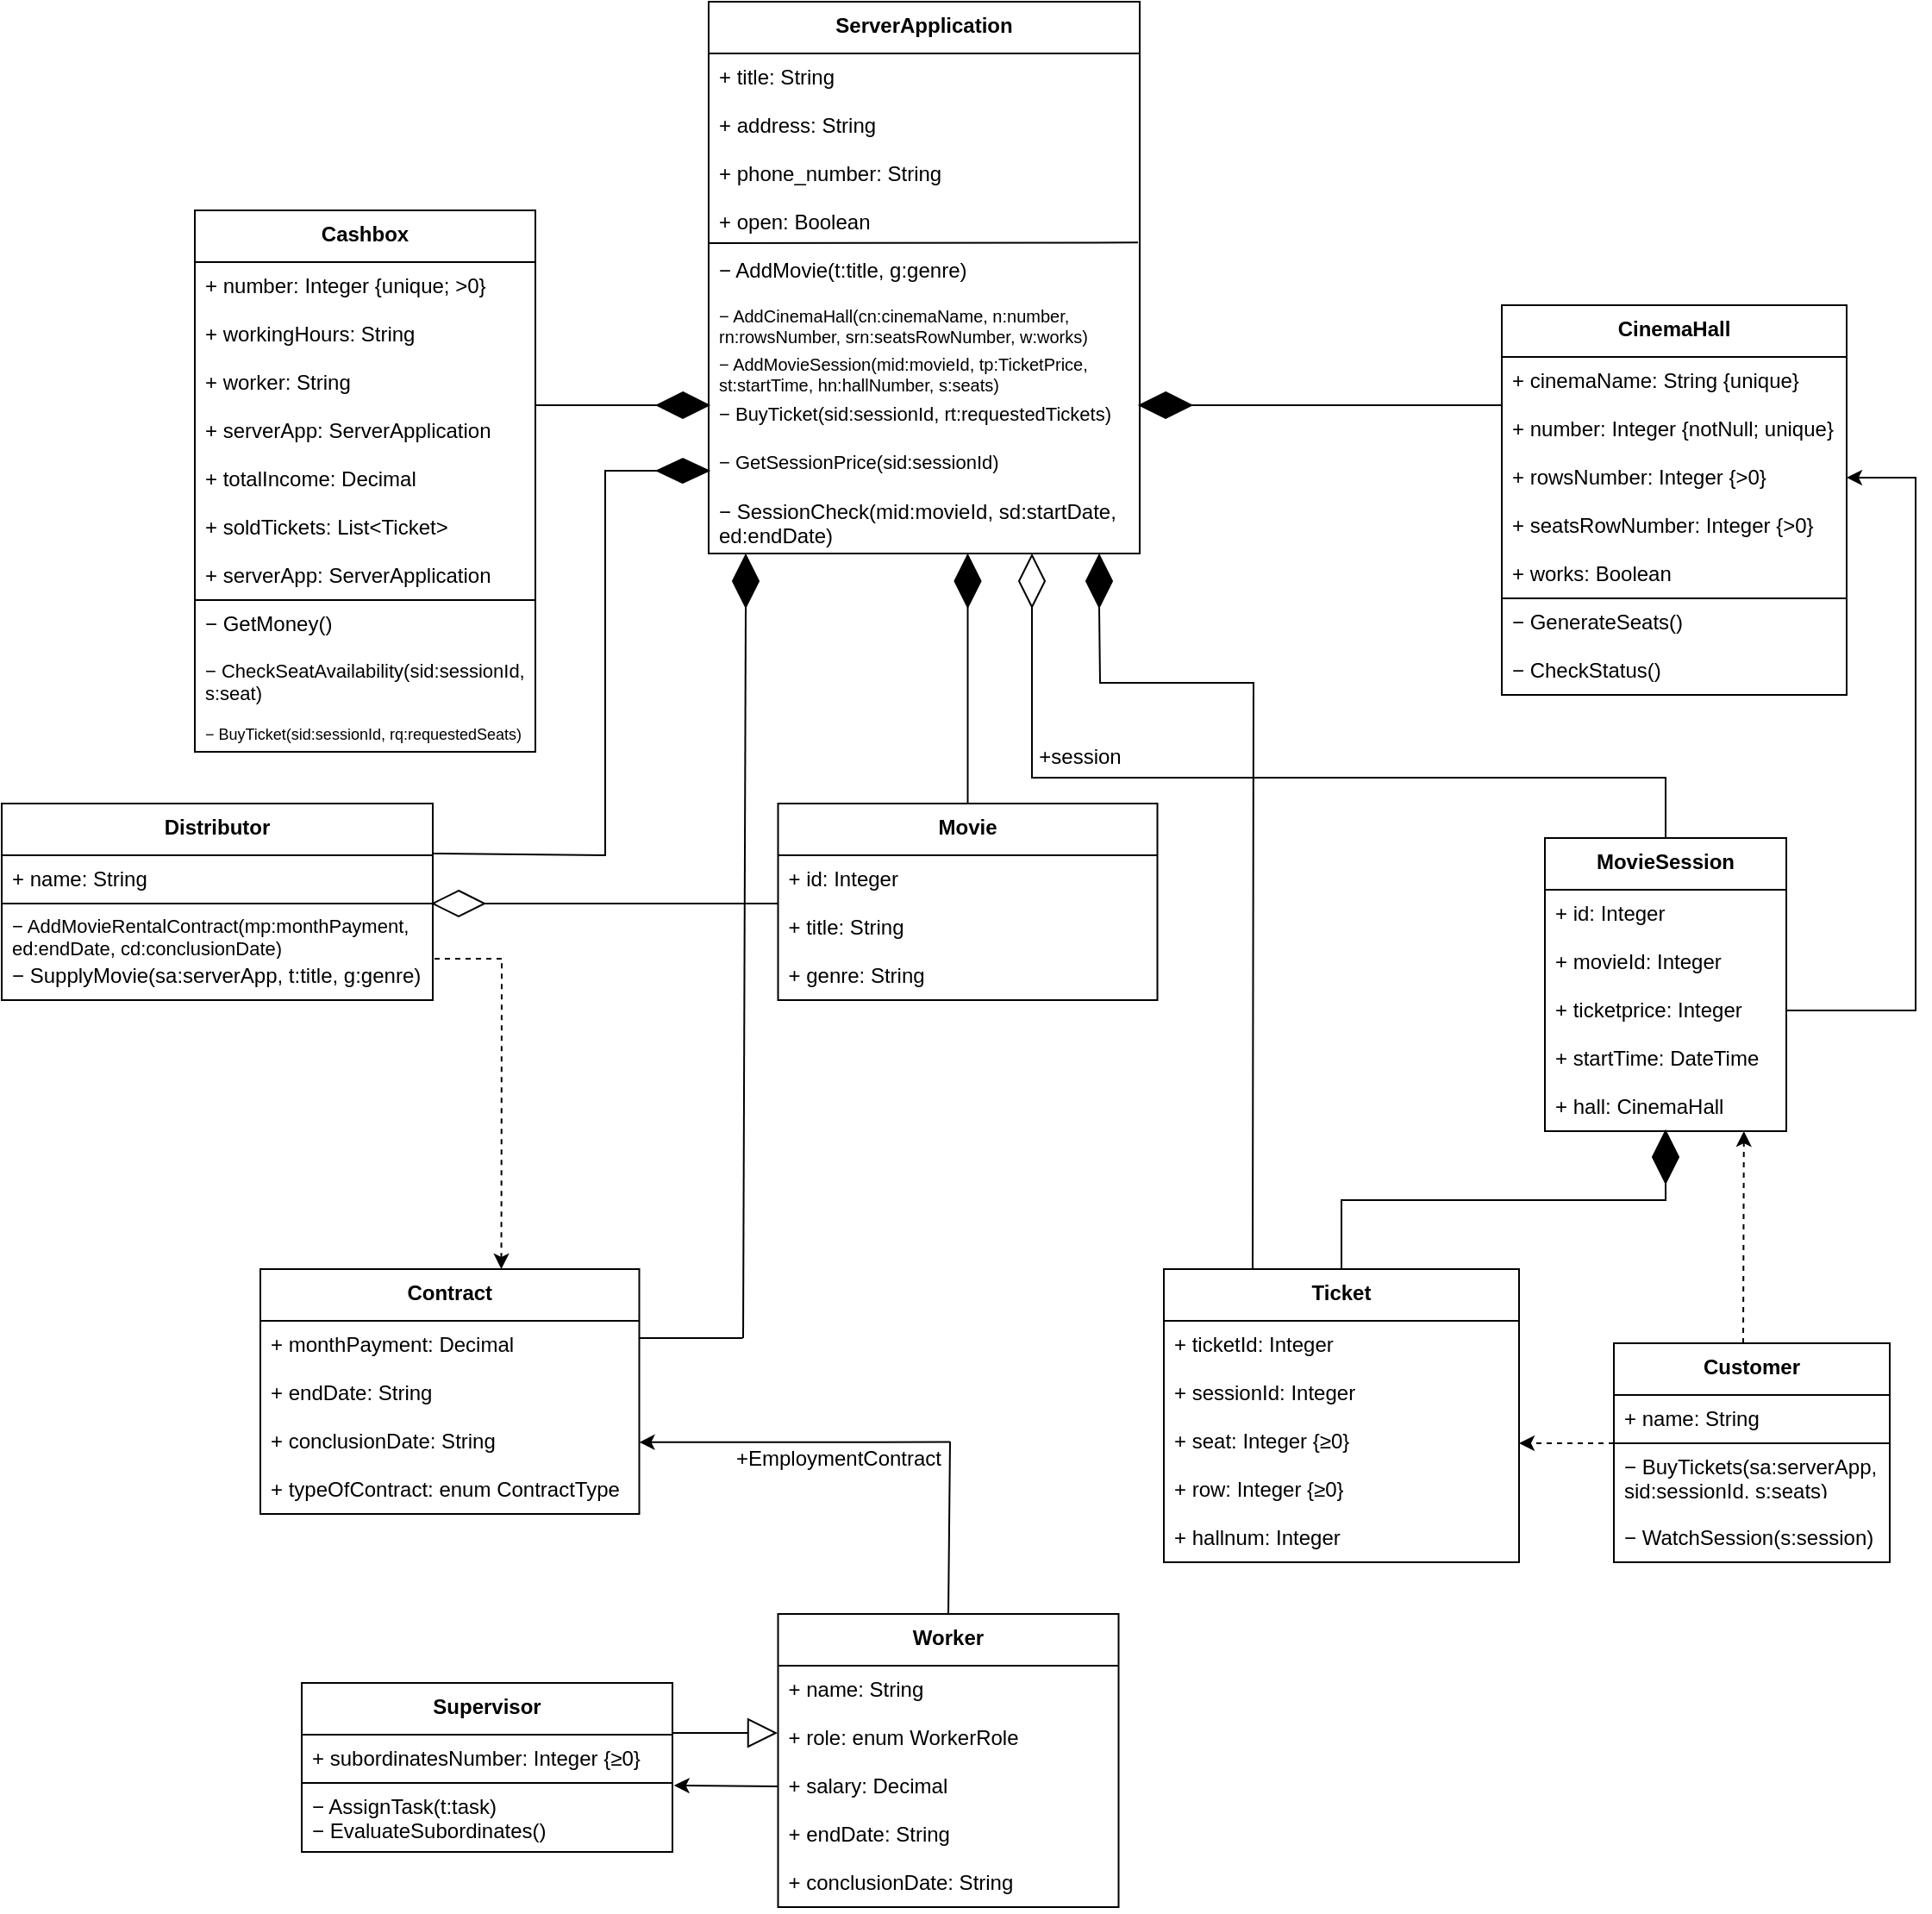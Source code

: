 <mxfile version="24.8.6">
  <diagram name="Страница — 1" id="X5his6ymbL0saSJvPq9O">
    <mxGraphModel dx="2501" dy="1934" grid="1" gridSize="10" guides="1" tooltips="1" connect="1" arrows="1" fold="1" page="1" pageScale="1" pageWidth="827" pageHeight="1169" math="0" shadow="0">
      <root>
        <mxCell id="0" />
        <mxCell id="1" parent="0" />
        <mxCell id="Y5fpXC5yUhJFAgeou8nK-2" value="" style="rounded=0;whiteSpace=wrap;html=1;fillColor=none;" parent="1" vertex="1">
          <mxGeometry x="925" y="661" width="160" height="69" as="geometry" />
        </mxCell>
        <mxCell id="Y5fpXC5yUhJFAgeou8nK-3" value="− BuyTickets(sa:serverApp,&#xa;sid:sessionId, s:seats)" style="text;strokeColor=none;fillColor=none;align=left;verticalAlign=top;spacingLeft=4;spacingRight=4;overflow=hidden;rotatable=0;points=[[0,0.5],[1,0.5]];portConstraint=eastwest;fontSize=12;" parent="1" vertex="1">
          <mxGeometry x="925" y="661" width="160" height="28" as="geometry" />
        </mxCell>
        <mxCell id="Y5fpXC5yUhJFAgeou8nK-40" value="" style="rounded=0;whiteSpace=wrap;html=1;fillColor=none;" parent="1" vertex="1">
          <mxGeometry x="164" y="858" width="215" height="40" as="geometry" />
        </mxCell>
        <mxCell id="PjLKfT54Z54VpI-UZ5yH-20" value="" style="rounded=0;whiteSpace=wrap;html=1;fillColor=none;" parent="1" vertex="1">
          <mxGeometry x="860" y="171" width="200" height="56" as="geometry" />
        </mxCell>
        <mxCell id="HzvKH4_7ZR6isa68ymQ4-1" value="ServerApplication" style="swimlane;fontStyle=1;align=center;verticalAlign=top;childLayout=stackLayout;horizontal=1;startSize=30;horizontalStack=0;resizeParent=1;resizeParentMax=0;resizeLast=0;collapsible=0;marginBottom=0;" parent="1" vertex="1">
          <mxGeometry x="400" y="-175" width="250" height="320" as="geometry" />
        </mxCell>
        <mxCell id="HzvKH4_7ZR6isa68ymQ4-2" value="+ title: String" style="text;strokeColor=none;fillColor=none;align=left;verticalAlign=top;spacingLeft=4;spacingRight=4;overflow=hidden;rotatable=0;points=[[0,0.5],[1,0.5]];portConstraint=eastwest;" parent="HzvKH4_7ZR6isa68ymQ4-1" vertex="1">
          <mxGeometry y="30" width="250" height="28" as="geometry" />
        </mxCell>
        <mxCell id="HzvKH4_7ZR6isa68ymQ4-3" value="+ address: String" style="text;strokeColor=none;fillColor=none;align=left;verticalAlign=top;spacingLeft=4;spacingRight=4;overflow=hidden;rotatable=0;points=[[0,0.5],[1,0.5]];portConstraint=eastwest;" parent="HzvKH4_7ZR6isa68ymQ4-1" vertex="1">
          <mxGeometry y="58" width="250" height="28" as="geometry" />
        </mxCell>
        <mxCell id="Jm-NFqJxnyrVAjseByEm-1" value="" style="endArrow=none;html=1;rounded=0;entryX=0.996;entryY=0.917;entryDx=0;entryDy=0;entryPerimeter=0;" parent="HzvKH4_7ZR6isa68ymQ4-1" target="HzvKH4_7ZR6isa68ymQ4-5" edge="1">
          <mxGeometry width="50" height="50" relative="1" as="geometry">
            <mxPoint y="140" as="sourcePoint" />
            <mxPoint x="50" y="90" as="targetPoint" />
          </mxGeometry>
        </mxCell>
        <mxCell id="HzvKH4_7ZR6isa68ymQ4-4" value="+ phone_number: String" style="text;strokeColor=none;fillColor=none;align=left;verticalAlign=top;spacingLeft=4;spacingRight=4;overflow=hidden;rotatable=0;points=[[0,0.5],[1,0.5]];portConstraint=eastwest;" parent="HzvKH4_7ZR6isa68ymQ4-1" vertex="1">
          <mxGeometry y="86" width="250" height="28" as="geometry" />
        </mxCell>
        <mxCell id="HzvKH4_7ZR6isa68ymQ4-5" value="+ open: Boolean" style="text;strokeColor=none;fillColor=none;align=left;verticalAlign=top;spacingLeft=4;spacingRight=4;overflow=hidden;rotatable=0;points=[[0,0.5],[1,0.5]];portConstraint=eastwest;" parent="HzvKH4_7ZR6isa68ymQ4-1" vertex="1">
          <mxGeometry y="114" width="250" height="28" as="geometry" />
        </mxCell>
        <mxCell id="TnfQ6UJPcdBzZPYLvqU8-7" value="− AddMovie(t:title, g:genre)" style="text;strokeColor=none;fillColor=none;align=left;verticalAlign=top;spacingLeft=4;spacingRight=4;overflow=hidden;rotatable=0;points=[[0,0.5],[1,0.5]];portConstraint=eastwest;" parent="HzvKH4_7ZR6isa68ymQ4-1" vertex="1">
          <mxGeometry y="142" width="250" height="28" as="geometry" />
        </mxCell>
        <mxCell id="Y5fpXC5yUhJFAgeou8nK-43" value="− AddCinemaHall(cn:cinemaName, n:number,&#xa;rn:rowsNumber, srn:seatsRowNumber, w:works)" style="text;strokeColor=none;fillColor=none;align=left;verticalAlign=top;spacingLeft=4;spacingRight=4;overflow=hidden;rotatable=0;points=[[0,0.5],[1,0.5]];portConstraint=eastwest;fontSize=10;" parent="HzvKH4_7ZR6isa68ymQ4-1" vertex="1">
          <mxGeometry y="170" width="250" height="28" as="geometry" />
        </mxCell>
        <mxCell id="Y5fpXC5yUhJFAgeou8nK-44" value="− AddMovieSession(mid:movieId, tp:TicketPrice,&#xa;st:startTime, hn:hallNumber, s:seats)" style="text;strokeColor=none;fillColor=none;align=left;verticalAlign=top;spacingLeft=4;spacingRight=4;overflow=hidden;rotatable=0;points=[[0,0.5],[1,0.5]];portConstraint=eastwest;fontSize=10;" parent="HzvKH4_7ZR6isa68ymQ4-1" vertex="1">
          <mxGeometry y="198" width="250" height="28" as="geometry" />
        </mxCell>
        <mxCell id="PjLKfT54Z54VpI-UZ5yH-13" value="− BuyTicket(sid:sessionId, rt:requestedTickets)" style="text;strokeColor=none;fillColor=none;align=left;verticalAlign=top;spacingLeft=4;spacingRight=4;overflow=hidden;rotatable=0;points=[[0,0.5],[1,0.5]];portConstraint=eastwest;fontSize=11;" parent="HzvKH4_7ZR6isa68ymQ4-1" vertex="1">
          <mxGeometry y="226" width="250" height="28" as="geometry" />
        </mxCell>
        <mxCell id="LVs6RwejBUwrCLEr3fyO-65" value="− GetSessionPrice(sid:sessionId)" style="text;strokeColor=none;fillColor=none;align=left;verticalAlign=top;spacingLeft=4;spacingRight=4;overflow=hidden;rotatable=0;points=[[0,0.5],[1,0.5]];portConstraint=eastwest;fontSize=11;" parent="HzvKH4_7ZR6isa68ymQ4-1" vertex="1">
          <mxGeometry y="254" width="250" height="28" as="geometry" />
        </mxCell>
        <mxCell id="LVs6RwejBUwrCLEr3fyO-69" value="− SessionCheck(mid:movieId, sd:startDate,&#xa;ed:endDate)" style="text;strokeColor=none;fillColor=none;align=left;verticalAlign=top;spacingLeft=4;spacingRight=4;overflow=hidden;rotatable=0;points=[[0,0.5],[1,0.5]];portConstraint=eastwest;fontSize=12;" parent="HzvKH4_7ZR6isa68ymQ4-1" vertex="1">
          <mxGeometry y="282" width="250" height="38" as="geometry" />
        </mxCell>
        <mxCell id="HzvKH4_7ZR6isa68ymQ4-6" value="CinemaHall" style="swimlane;fontStyle=1;align=center;verticalAlign=top;childLayout=stackLayout;horizontal=1;startSize=30;horizontalStack=0;resizeParent=1;resizeParentMax=0;resizeLast=0;collapsible=0;marginBottom=0;" parent="1" vertex="1">
          <mxGeometry x="860" y="1" width="200" height="170" as="geometry" />
        </mxCell>
        <mxCell id="HzvKH4_7ZR6isa68ymQ4-7" value="+ cinemaName: String {unique}" style="text;strokeColor=none;fillColor=none;align=left;verticalAlign=top;spacingLeft=4;spacingRight=4;overflow=hidden;rotatable=0;points=[[0,0.5],[1,0.5]];portConstraint=eastwest;" parent="HzvKH4_7ZR6isa68ymQ4-6" vertex="1">
          <mxGeometry y="30" width="200" height="28" as="geometry" />
        </mxCell>
        <mxCell id="HzvKH4_7ZR6isa68ymQ4-8" value="+ number: Integer {notNull; unique}" style="text;strokeColor=none;fillColor=none;align=left;verticalAlign=top;spacingLeft=4;spacingRight=4;overflow=hidden;rotatable=0;points=[[0,0.5],[1,0.5]];portConstraint=eastwest;" parent="HzvKH4_7ZR6isa68ymQ4-6" vertex="1">
          <mxGeometry y="58" width="200" height="28" as="geometry" />
        </mxCell>
        <mxCell id="HzvKH4_7ZR6isa68ymQ4-9" value="+ rowsNumber: Integer {&gt;0}" style="text;strokeColor=none;fillColor=none;align=left;verticalAlign=top;spacingLeft=4;spacingRight=4;overflow=hidden;rotatable=0;points=[[0,0.5],[1,0.5]];portConstraint=eastwest;" parent="HzvKH4_7ZR6isa68ymQ4-6" vertex="1">
          <mxGeometry y="86" width="200" height="28" as="geometry" />
        </mxCell>
        <mxCell id="HzvKH4_7ZR6isa68ymQ4-10" value="+ seatsRowNumber: Integer {&gt;0}" style="text;strokeColor=none;fillColor=none;align=left;verticalAlign=top;spacingLeft=4;spacingRight=4;overflow=hidden;rotatable=0;points=[[0,0.5],[1,0.5]];portConstraint=eastwest;" parent="HzvKH4_7ZR6isa68ymQ4-6" vertex="1">
          <mxGeometry y="114" width="200" height="28" as="geometry" />
        </mxCell>
        <mxCell id="HzvKH4_7ZR6isa68ymQ4-11" value="+ works: Boolean" style="text;strokeColor=none;fillColor=none;align=left;verticalAlign=top;spacingLeft=4;spacingRight=4;overflow=hidden;rotatable=0;points=[[0,0.5],[1,0.5]];portConstraint=eastwest;" parent="HzvKH4_7ZR6isa68ymQ4-6" vertex="1">
          <mxGeometry y="142" width="200" height="28" as="geometry" />
        </mxCell>
        <mxCell id="HzvKH4_7ZR6isa68ymQ4-12" value="Movie" style="swimlane;fontStyle=1;align=center;verticalAlign=top;childLayout=stackLayout;horizontal=1;startSize=30;horizontalStack=0;resizeParent=1;resizeParentMax=0;resizeLast=0;collapsible=0;marginBottom=0;" parent="1" vertex="1">
          <mxGeometry x="440.25" y="290" width="220" height="114" as="geometry" />
        </mxCell>
        <mxCell id="HzvKH4_7ZR6isa68ymQ4-13" value="+ id: Integer" style="text;strokeColor=none;fillColor=none;align=left;verticalAlign=top;spacingLeft=4;spacingRight=4;overflow=hidden;rotatable=0;points=[[0,0.5],[1,0.5]];portConstraint=eastwest;" parent="HzvKH4_7ZR6isa68ymQ4-12" vertex="1">
          <mxGeometry y="30" width="220" height="28" as="geometry" />
        </mxCell>
        <mxCell id="LVs6RwejBUwrCLEr3fyO-37" value="+ title: String" style="text;strokeColor=none;fillColor=none;align=left;verticalAlign=top;spacingLeft=4;spacingRight=4;overflow=hidden;rotatable=0;points=[[0,0.5],[1,0.5]];portConstraint=eastwest;" parent="HzvKH4_7ZR6isa68ymQ4-12" vertex="1">
          <mxGeometry y="58" width="220" height="28" as="geometry" />
        </mxCell>
        <mxCell id="HzvKH4_7ZR6isa68ymQ4-15" value="+ genre: String" style="text;strokeColor=none;fillColor=none;align=left;verticalAlign=top;spacingLeft=4;spacingRight=4;overflow=hidden;rotatable=0;points=[[0,0.5],[1,0.5]];portConstraint=eastwest;" parent="HzvKH4_7ZR6isa68ymQ4-12" vertex="1">
          <mxGeometry y="86" width="220" height="28" as="geometry" />
        </mxCell>
        <mxCell id="HzvKH4_7ZR6isa68ymQ4-19" style="edgeStyle=orthogonalEdgeStyle;rounded=0;orthogonalLoop=1;jettySize=auto;html=1;endArrow=none;endFill=0;exitX=1;exitY=0.5;exitDx=0;exitDy=0;" parent="1" source="HzvKH4_7ZR6isa68ymQ4-49" target="HzvKH4_7ZR6isa68ymQ4-24" edge="1">
          <mxGeometry relative="1" as="geometry">
            <mxPoint x="980" y="550" as="sourcePoint" />
            <Array as="points">
              <mxPoint x="955" y="520" />
              <mxPoint x="767" y="520" />
            </Array>
          </mxGeometry>
        </mxCell>
        <mxCell id="HzvKH4_7ZR6isa68ymQ4-20" value="MovieSession" style="swimlane;fontStyle=1;align=center;verticalAlign=top;childLayout=stackLayout;horizontal=1;startSize=30;horizontalStack=0;resizeParent=1;resizeParentMax=0;resizeLast=0;collapsible=0;marginBottom=0;" parent="1" vertex="1">
          <mxGeometry x="885" y="310" width="140" height="170" as="geometry" />
        </mxCell>
        <mxCell id="HzvKH4_7ZR6isa68ymQ4-21" value="+ id: Integer" style="text;strokeColor=none;fillColor=none;align=left;verticalAlign=top;spacingLeft=4;spacingRight=4;overflow=hidden;rotatable=0;points=[[0,0.5],[1,0.5]];portConstraint=eastwest;" parent="HzvKH4_7ZR6isa68ymQ4-20" vertex="1">
          <mxGeometry y="30" width="140" height="28" as="geometry" />
        </mxCell>
        <mxCell id="HzvKH4_7ZR6isa68ymQ4-22" value="+ movieId: Integer" style="text;strokeColor=none;fillColor=none;align=left;verticalAlign=top;spacingLeft=4;spacingRight=4;overflow=hidden;rotatable=0;points=[[0,0.5],[1,0.5]];portConstraint=eastwest;" parent="HzvKH4_7ZR6isa68ymQ4-20" vertex="1">
          <mxGeometry y="58" width="140" height="28" as="geometry" />
        </mxCell>
        <mxCell id="LVs6RwejBUwrCLEr3fyO-41" value="+ ticketprice: Integer" style="text;strokeColor=none;fillColor=none;align=left;verticalAlign=top;spacingLeft=4;spacingRight=4;overflow=hidden;rotatable=0;points=[[0,0.5],[1,0.5]];portConstraint=eastwest;" parent="HzvKH4_7ZR6isa68ymQ4-20" vertex="1">
          <mxGeometry y="86" width="140" height="28" as="geometry" />
        </mxCell>
        <mxCell id="LVs6RwejBUwrCLEr3fyO-40" value="+ startTime: DateTime" style="text;strokeColor=none;fillColor=none;align=left;verticalAlign=top;spacingLeft=4;spacingRight=4;overflow=hidden;rotatable=0;points=[[0,0.5],[1,0.5]];portConstraint=eastwest;" parent="HzvKH4_7ZR6isa68ymQ4-20" vertex="1">
          <mxGeometry y="114" width="140" height="28" as="geometry" />
        </mxCell>
        <mxCell id="HzvKH4_7ZR6isa68ymQ4-23" value="+ hall: CinemaHall&#xa;" style="text;strokeColor=none;fillColor=none;align=left;verticalAlign=top;spacingLeft=4;spacingRight=4;overflow=hidden;rotatable=0;points=[[0,0.5],[1,0.5]];portConstraint=eastwest;" parent="HzvKH4_7ZR6isa68ymQ4-20" vertex="1">
          <mxGeometry y="142" width="140" height="28" as="geometry" />
        </mxCell>
        <mxCell id="HzvKH4_7ZR6isa68ymQ4-24" value="Ticket" style="swimlane;fontStyle=1;align=center;verticalAlign=top;childLayout=stackLayout;horizontal=1;startSize=30;horizontalStack=0;resizeParent=1;resizeParentMax=0;resizeLast=0;collapsible=0;marginBottom=0;" parent="1" vertex="1">
          <mxGeometry x="664" y="560" width="206" height="170" as="geometry" />
        </mxCell>
        <mxCell id="HzvKH4_7ZR6isa68ymQ4-25" value="+ ticketId: Integer" style="text;strokeColor=none;fillColor=none;align=left;verticalAlign=top;spacingLeft=4;spacingRight=4;overflow=hidden;rotatable=0;points=[[0,0.5],[1,0.5]];portConstraint=eastwest;" parent="HzvKH4_7ZR6isa68ymQ4-24" vertex="1">
          <mxGeometry y="30" width="206" height="28" as="geometry" />
        </mxCell>
        <mxCell id="HzvKH4_7ZR6isa68ymQ4-26" value="+ sessionId: Integer" style="text;strokeColor=none;fillColor=none;align=left;verticalAlign=top;spacingLeft=4;spacingRight=4;overflow=hidden;rotatable=0;points=[[0,0.5],[1,0.5]];portConstraint=eastwest;" parent="HzvKH4_7ZR6isa68ymQ4-24" vertex="1">
          <mxGeometry y="58" width="206" height="28" as="geometry" />
        </mxCell>
        <mxCell id="HzvKH4_7ZR6isa68ymQ4-27" value="+ seat: Integer {≥0}" style="text;strokeColor=none;fillColor=none;align=left;verticalAlign=top;spacingLeft=4;spacingRight=4;overflow=hidden;rotatable=0;points=[[0,0.5],[1,0.5]];portConstraint=eastwest;" parent="HzvKH4_7ZR6isa68ymQ4-24" vertex="1">
          <mxGeometry y="86" width="206" height="28" as="geometry" />
        </mxCell>
        <mxCell id="LVs6RwejBUwrCLEr3fyO-34" value="+ row: Integer {≥0}" style="text;strokeColor=none;fillColor=none;align=left;verticalAlign=top;spacingLeft=4;spacingRight=4;overflow=hidden;rotatable=0;points=[[0,0.5],[1,0.5]];portConstraint=eastwest;" parent="HzvKH4_7ZR6isa68ymQ4-24" vertex="1">
          <mxGeometry y="114" width="206" height="28" as="geometry" />
        </mxCell>
        <mxCell id="LVs6RwejBUwrCLEr3fyO-35" value="+ hallnum: Integer" style="text;strokeColor=none;fillColor=none;align=left;verticalAlign=top;spacingLeft=4;spacingRight=4;overflow=hidden;rotatable=0;points=[[0,0.5],[1,0.5]];portConstraint=eastwest;" parent="HzvKH4_7ZR6isa68ymQ4-24" vertex="1">
          <mxGeometry y="142" width="206" height="28" as="geometry" />
        </mxCell>
        <mxCell id="HzvKH4_7ZR6isa68ymQ4-29" value="Customer" style="swimlane;fontStyle=1;align=center;verticalAlign=top;childLayout=stackLayout;horizontal=1;startSize=30;horizontalStack=0;resizeParent=1;resizeParentMax=0;resizeLast=0;collapsible=0;marginBottom=0;" parent="1" vertex="1">
          <mxGeometry x="925" y="603" width="160" height="58" as="geometry" />
        </mxCell>
        <mxCell id="HzvKH4_7ZR6isa68ymQ4-30" value="+ name: String" style="text;strokeColor=none;fillColor=none;align=left;verticalAlign=top;spacingLeft=4;spacingRight=4;overflow=hidden;rotatable=0;points=[[0,0.5],[1,0.5]];portConstraint=eastwest;" parent="HzvKH4_7ZR6isa68ymQ4-29" vertex="1">
          <mxGeometry y="30" width="160" height="28" as="geometry" />
        </mxCell>
        <mxCell id="HzvKH4_7ZR6isa68ymQ4-34" value="Worker" style="swimlane;fontStyle=1;align=center;verticalAlign=top;childLayout=stackLayout;horizontal=1;startSize=30;horizontalStack=0;resizeParent=1;resizeParentMax=0;resizeLast=0;collapsible=0;marginBottom=0;" parent="1" vertex="1">
          <mxGeometry x="440.25" y="760" width="197.5" height="170" as="geometry" />
        </mxCell>
        <mxCell id="HzvKH4_7ZR6isa68ymQ4-35" value="+ name: String" style="text;strokeColor=none;fillColor=none;align=left;verticalAlign=top;spacingLeft=4;spacingRight=4;overflow=hidden;rotatable=0;points=[[0,0.5],[1,0.5]];portConstraint=eastwest;" parent="HzvKH4_7ZR6isa68ymQ4-34" vertex="1">
          <mxGeometry y="30" width="197.5" height="28" as="geometry" />
        </mxCell>
        <mxCell id="LVs6RwejBUwrCLEr3fyO-49" value="+ role: enum WorkerRole" style="text;strokeColor=none;fillColor=none;align=left;verticalAlign=top;spacingLeft=4;spacingRight=4;overflow=hidden;rotatable=0;points=[[0,0.5],[1,0.5]];portConstraint=eastwest;" parent="HzvKH4_7ZR6isa68ymQ4-34" vertex="1">
          <mxGeometry y="58" width="197.5" height="28" as="geometry" />
        </mxCell>
        <mxCell id="LVs6RwejBUwrCLEr3fyO-50" value="+ salary: Decimal" style="text;strokeColor=none;fillColor=none;align=left;verticalAlign=top;spacingLeft=4;spacingRight=4;overflow=hidden;rotatable=0;points=[[0,0.5],[1,0.5]];portConstraint=eastwest;" parent="HzvKH4_7ZR6isa68ymQ4-34" vertex="1">
          <mxGeometry y="86" width="197.5" height="28" as="geometry" />
        </mxCell>
        <mxCell id="Y5fpXC5yUhJFAgeou8nK-54" value="+ endDate: String" style="text;strokeColor=none;fillColor=none;align=left;verticalAlign=top;spacingLeft=4;spacingRight=4;overflow=hidden;rotatable=0;points=[[0,0.5],[1,0.5]];portConstraint=eastwest;" parent="HzvKH4_7ZR6isa68ymQ4-34" vertex="1">
          <mxGeometry y="114" width="197.5" height="28" as="geometry" />
        </mxCell>
        <mxCell id="LVs6RwejBUwrCLEr3fyO-46" value="+ conclusionDate: String" style="text;strokeColor=none;fillColor=none;align=left;verticalAlign=top;spacingLeft=4;spacingRight=4;overflow=hidden;rotatable=0;points=[[0,0.5],[1,0.5]];portConstraint=eastwest;" parent="HzvKH4_7ZR6isa68ymQ4-34" vertex="1">
          <mxGeometry y="142" width="197.5" height="28" as="geometry" />
        </mxCell>
        <mxCell id="HzvKH4_7ZR6isa68ymQ4-36" value="Contract" style="swimlane;fontStyle=1;align=center;verticalAlign=top;childLayout=stackLayout;horizontal=1;startSize=30;horizontalStack=0;resizeParent=1;resizeParentMax=0;resizeLast=0;collapsible=0;marginBottom=0;" parent="1" vertex="1">
          <mxGeometry x="140" y="560" width="219.75" height="142" as="geometry" />
        </mxCell>
        <mxCell id="HzvKH4_7ZR6isa68ymQ4-37" value="+ monthPayment: Decimal" style="text;strokeColor=none;fillColor=none;align=left;verticalAlign=top;spacingLeft=4;spacingRight=4;overflow=hidden;rotatable=0;points=[[0,0.5],[1,0.5]];portConstraint=eastwest;" parent="HzvKH4_7ZR6isa68ymQ4-36" vertex="1">
          <mxGeometry y="30" width="219.75" height="28" as="geometry" />
        </mxCell>
        <mxCell id="HzvKH4_7ZR6isa68ymQ4-38" value="+ endDate: String" style="text;strokeColor=none;fillColor=none;align=left;verticalAlign=top;spacingLeft=4;spacingRight=4;overflow=hidden;rotatable=0;points=[[0,0.5],[1,0.5]];portConstraint=eastwest;" parent="HzvKH4_7ZR6isa68ymQ4-36" vertex="1">
          <mxGeometry y="58" width="219.75" height="28" as="geometry" />
        </mxCell>
        <mxCell id="HzvKH4_7ZR6isa68ymQ4-39" value="+ conclusionDate: String" style="text;strokeColor=none;fillColor=none;align=left;verticalAlign=top;spacingLeft=4;spacingRight=4;overflow=hidden;rotatable=0;points=[[0,0.5],[1,0.5]];portConstraint=eastwest;" parent="HzvKH4_7ZR6isa68ymQ4-36" vertex="1">
          <mxGeometry y="86" width="219.75" height="28" as="geometry" />
        </mxCell>
        <mxCell id="Y5fpXC5yUhJFAgeou8nK-53" value="+ typeOfContract: enum ContractType" style="text;strokeColor=none;fillColor=none;align=left;verticalAlign=top;spacingLeft=4;spacingRight=4;overflow=hidden;rotatable=0;points=[[0,0.5],[1,0.5]];portConstraint=eastwest;fontSize=12;" parent="HzvKH4_7ZR6isa68ymQ4-36" vertex="1">
          <mxGeometry y="114" width="219.75" height="28" as="geometry" />
        </mxCell>
        <mxCell id="HzvKH4_7ZR6isa68ymQ4-40" value="Distributor" style="swimlane;fontStyle=1;align=center;verticalAlign=top;childLayout=stackLayout;horizontal=1;startSize=30;horizontalStack=0;resizeParent=1;resizeParentMax=0;resizeLast=0;collapsible=0;marginBottom=0;" parent="1" vertex="1">
          <mxGeometry x="-10" y="290" width="250" height="58" as="geometry" />
        </mxCell>
        <mxCell id="HzvKH4_7ZR6isa68ymQ4-41" value="+ name: String" style="text;strokeColor=none;fillColor=none;align=left;verticalAlign=top;spacingLeft=4;spacingRight=4;overflow=hidden;rotatable=0;points=[[0,0.5],[1,0.5]];portConstraint=eastwest;" parent="HzvKH4_7ZR6isa68ymQ4-40" vertex="1">
          <mxGeometry y="30" width="250" height="28" as="geometry" />
        </mxCell>
        <mxCell id="HzvKH4_7ZR6isa68ymQ4-47" style="edgeStyle=orthogonalEdgeStyle;rounded=0;orthogonalLoop=1;jettySize=auto;html=1;exitX=1;exitY=0.5;exitDx=0;exitDy=0;entryX=0;entryY=0.5;entryDx=0;entryDy=0;endArrow=none;endFill=0;" parent="1" source="HzvKH4_7ZR6isa68ymQ4-48" edge="1">
          <mxGeometry relative="1" as="geometry">
            <mxPoint x="440.25" y="348" as="targetPoint" />
          </mxGeometry>
        </mxCell>
        <mxCell id="HzvKH4_7ZR6isa68ymQ4-48" value="" style="rhombus;whiteSpace=wrap;html=1;gradientColor=none;fillStyle=auto;fillColor=#FFFFFF;" parent="1" vertex="1">
          <mxGeometry x="240" y="340.5" width="30" height="15" as="geometry" />
        </mxCell>
        <mxCell id="HzvKH4_7ZR6isa68ymQ4-49" value="" style="rhombus;whiteSpace=wrap;html=1;gradientColor=none;fillStyle=auto;fillColor=#000000;direction=south;" parent="1" vertex="1">
          <mxGeometry x="947.5" y="480" width="15" height="30" as="geometry" />
        </mxCell>
        <mxCell id="HzvKH4_7ZR6isa68ymQ4-53" value="" style="endArrow=classic;html=1;rounded=0;exitX=0;exitY=0.5;exitDx=0;exitDy=0;entryX=1;entryY=0.5;entryDx=0;entryDy=0;dashed=1;" parent="1" edge="1">
          <mxGeometry width="50" height="50" relative="1" as="geometry">
            <mxPoint x="925" y="661" as="sourcePoint" />
            <mxPoint x="870" y="661" as="targetPoint" />
          </mxGeometry>
        </mxCell>
        <mxCell id="HzvKH4_7ZR6isa68ymQ4-56" value="Cashbox" style="swimlane;fontStyle=1;align=center;verticalAlign=top;childLayout=stackLayout;horizontal=1;startSize=30;horizontalStack=0;resizeParent=1;resizeParentMax=0;resizeLast=0;collapsible=0;marginBottom=0;" parent="1" vertex="1">
          <mxGeometry x="102" y="-54" width="197.5" height="226" as="geometry" />
        </mxCell>
        <mxCell id="HzvKH4_7ZR6isa68ymQ4-57" value="+ number: Integer {unique; &gt;0}" style="text;strokeColor=none;fillColor=none;align=left;verticalAlign=top;spacingLeft=4;spacingRight=4;overflow=hidden;rotatable=0;points=[[0,0.5],[1,0.5]];portConstraint=eastwest;" parent="HzvKH4_7ZR6isa68ymQ4-56" vertex="1">
          <mxGeometry y="30" width="197.5" height="28" as="geometry" />
        </mxCell>
        <mxCell id="HzvKH4_7ZR6isa68ymQ4-58" value="+ workingHours: String" style="text;strokeColor=none;fillColor=none;align=left;verticalAlign=top;spacingLeft=4;spacingRight=4;overflow=hidden;rotatable=0;points=[[0,0.5],[1,0.5]];portConstraint=eastwest;" parent="HzvKH4_7ZR6isa68ymQ4-56" vertex="1">
          <mxGeometry y="58" width="197.5" height="28" as="geometry" />
        </mxCell>
        <mxCell id="LVs6RwejBUwrCLEr3fyO-53" value="+ worker: String" style="text;strokeColor=none;fillColor=none;align=left;verticalAlign=top;spacingLeft=4;spacingRight=4;overflow=hidden;rotatable=0;points=[[0,0.5],[1,0.5]];portConstraint=eastwest;" parent="HzvKH4_7ZR6isa68ymQ4-56" vertex="1">
          <mxGeometry y="86" width="197.5" height="28" as="geometry" />
        </mxCell>
        <mxCell id="HzvKH4_7ZR6isa68ymQ4-59" value="+ serverApp: ServerApplication" style="text;strokeColor=none;fillColor=none;align=left;verticalAlign=top;spacingLeft=4;spacingRight=4;overflow=hidden;rotatable=0;points=[[0,0.5],[1,0.5]];portConstraint=eastwest;" parent="HzvKH4_7ZR6isa68ymQ4-56" vertex="1">
          <mxGeometry y="114" width="197.5" height="28" as="geometry" />
        </mxCell>
        <mxCell id="LVs6RwejBUwrCLEr3fyO-55" value="+ totalIncome: Decimal" style="text;strokeColor=none;fillColor=none;align=left;verticalAlign=top;spacingLeft=4;spacingRight=4;overflow=hidden;rotatable=0;points=[[0,0.5],[1,0.5]];portConstraint=eastwest;" parent="HzvKH4_7ZR6isa68ymQ4-56" vertex="1">
          <mxGeometry y="142" width="197.5" height="28" as="geometry" />
        </mxCell>
        <mxCell id="LVs6RwejBUwrCLEr3fyO-56" value="+ soldTickets: List&lt;Ticket&gt;" style="text;strokeColor=none;fillColor=none;align=left;verticalAlign=top;spacingLeft=4;spacingRight=4;overflow=hidden;rotatable=0;points=[[0,0.5],[1,0.5]];portConstraint=eastwest;" parent="HzvKH4_7ZR6isa68ymQ4-56" vertex="1">
          <mxGeometry y="170" width="197.5" height="28" as="geometry" />
        </mxCell>
        <mxCell id="LVs6RwejBUwrCLEr3fyO-57" value="+ serverApp: ServerApplication" style="text;strokeColor=none;fillColor=none;align=left;verticalAlign=top;spacingLeft=4;spacingRight=4;overflow=hidden;rotatable=0;points=[[0,0.5],[1,0.5]];portConstraint=eastwest;" parent="HzvKH4_7ZR6isa68ymQ4-56" vertex="1">
          <mxGeometry y="198" width="197.5" height="28" as="geometry" />
        </mxCell>
        <mxCell id="PjLKfT54Z54VpI-UZ5yH-10" value="" style="rounded=0;whiteSpace=wrap;html=1;fillColor=none;" parent="1" vertex="1">
          <mxGeometry x="102" y="172" width="197.5" height="88" as="geometry" />
        </mxCell>
        <mxCell id="PjLKfT54Z54VpI-UZ5yH-11" value="− GetMoney()" style="text;strokeColor=none;fillColor=none;align=left;verticalAlign=top;spacingLeft=4;spacingRight=4;overflow=hidden;rotatable=0;points=[[0,0.5],[1,0.5]];portConstraint=eastwest;" parent="1" vertex="1">
          <mxGeometry x="102" y="172" width="197.5" height="28" as="geometry" />
        </mxCell>
        <mxCell id="PjLKfT54Z54VpI-UZ5yH-21" value="− GenerateSeats()" style="text;strokeColor=none;fillColor=none;align=left;verticalAlign=top;spacingLeft=4;spacingRight=4;overflow=hidden;rotatable=0;points=[[0,0.5],[1,0.5]];portConstraint=eastwest;" parent="1" vertex="1">
          <mxGeometry x="860" y="171" width="200" height="28" as="geometry" />
        </mxCell>
        <mxCell id="PjLKfT54Z54VpI-UZ5yH-30" value="Supervisor" style="swimlane;fontStyle=1;align=center;verticalAlign=top;childLayout=stackLayout;horizontal=1;startSize=30;horizontalStack=0;resizeParent=1;resizeParentMax=0;resizeLast=0;collapsible=0;marginBottom=0;" parent="1" vertex="1">
          <mxGeometry x="164" y="800" width="215" height="58" as="geometry" />
        </mxCell>
        <mxCell id="PjLKfT54Z54VpI-UZ5yH-31" value="+ subordinatesNumber: Integer  {≥0}" style="text;strokeColor=none;fillColor=none;align=left;verticalAlign=top;spacingLeft=4;spacingRight=4;overflow=hidden;rotatable=0;points=[[0,0.5],[1,0.5]];portConstraint=eastwest;" parent="PjLKfT54Z54VpI-UZ5yH-30" vertex="1">
          <mxGeometry y="30" width="215" height="28" as="geometry" />
        </mxCell>
        <mxCell id="PjLKfT54Z54VpI-UZ5yH-32" value="" style="endArrow=block;endFill=0;html=1;rounded=0;endSize=15;exitX=1;exitY=0.5;exitDx=0;exitDy=0;" parent="1" source="PjLKfT54Z54VpI-UZ5yH-30" edge="1">
          <mxGeometry width="160" relative="1" as="geometry">
            <mxPoint x="439" y="909" as="sourcePoint" />
            <mxPoint x="440" y="829" as="targetPoint" />
          </mxGeometry>
        </mxCell>
        <mxCell id="Y5fpXC5yUhJFAgeou8nK-4" value="− WatchSession(s:session)" style="text;strokeColor=none;fillColor=none;align=left;verticalAlign=top;spacingLeft=4;spacingRight=4;overflow=hidden;rotatable=0;points=[[0,0.5],[1,0.5]];portConstraint=eastwest;" parent="1" vertex="1">
          <mxGeometry x="925" y="702" width="160" height="29" as="geometry" />
        </mxCell>
        <mxCell id="Y5fpXC5yUhJFAgeou8nK-25" value="" style="endArrow=none;html=1;rounded=0;exitX=0.25;exitY=0;exitDx=0;exitDy=0;startArrow=classic;startFill=1;dashed=1;" parent="1" edge="1">
          <mxGeometry width="50" height="50" relative="1" as="geometry">
            <mxPoint x="279.75" y="560" as="sourcePoint" />
            <mxPoint x="280" y="380" as="targetPoint" />
          </mxGeometry>
        </mxCell>
        <mxCell id="Y5fpXC5yUhJFAgeou8nK-35" value="" style="rhombus;whiteSpace=wrap;html=1;gradientColor=none;fillStyle=auto;fillColor=#000000;direction=south;" parent="1" vertex="1">
          <mxGeometry x="414" y="146" width="15" height="30" as="geometry" />
        </mxCell>
        <mxCell id="Y5fpXC5yUhJFAgeou8nK-38" value="" style="endArrow=none;html=1;rounded=0;" parent="1" edge="1">
          <mxGeometry width="50" height="50" relative="1" as="geometry">
            <mxPoint x="359.75" y="600" as="sourcePoint" />
            <mxPoint x="419.75" y="600" as="targetPoint" />
          </mxGeometry>
        </mxCell>
        <mxCell id="Y5fpXC5yUhJFAgeou8nK-39" value="− AssignTask(t:task)&#xa;− EvaluateSubordinates()" style="text;strokeColor=none;fillColor=none;align=left;verticalAlign=top;spacingLeft=4;spacingRight=4;overflow=hidden;rotatable=0;points=[[0,0.5],[1,0.5]];portConstraint=eastwest;" parent="1" vertex="1">
          <mxGeometry x="164" y="858" width="215" height="40" as="geometry" />
        </mxCell>
        <mxCell id="Y5fpXC5yUhJFAgeou8nK-47" value="" style="rounded=0;whiteSpace=wrap;html=1;fillColor=none;" parent="1" vertex="1">
          <mxGeometry x="-10" y="348" width="250" height="56" as="geometry" />
        </mxCell>
        <mxCell id="Y5fpXC5yUhJFAgeou8nK-48" value="− AddMovieRentalContract(mp:monthPayment,&#xa;ed:endDate, cd:conclusionDate)" style="text;strokeColor=none;fillColor=none;align=left;verticalAlign=top;spacingLeft=4;spacingRight=4;overflow=hidden;rotatable=0;points=[[0,0.5],[1,0.5]];portConstraint=eastwest;fontSize=11;" parent="1" vertex="1">
          <mxGeometry x="-10" y="348" width="250" height="28" as="geometry" />
        </mxCell>
        <mxCell id="Y5fpXC5yUhJFAgeou8nK-50" value="− SupplyMovie(sa:serverApp, t:title, g:genre)" style="text;strokeColor=none;fillColor=none;align=left;verticalAlign=top;spacingLeft=4;spacingRight=4;overflow=hidden;rotatable=0;points=[[0,0.5],[1,0.5]];portConstraint=eastwest;fontSize=12;" parent="1" vertex="1">
          <mxGeometry x="-10" y="376" width="250" height="28" as="geometry" />
        </mxCell>
        <mxCell id="oP49SkyjVUN_YYBKYO_N-6" value="" style="endArrow=none;html=1;rounded=0;entryX=1;entryY=0.5;entryDx=0;entryDy=0;" parent="1" target="Y5fpXC5yUhJFAgeou8nK-35" edge="1">
          <mxGeometry width="50" height="50" relative="1" as="geometry">
            <mxPoint x="420" y="600" as="sourcePoint" />
            <mxPoint x="440" y="200" as="targetPoint" />
          </mxGeometry>
        </mxCell>
        <mxCell id="oP49SkyjVUN_YYBKYO_N-7" value="" style="endArrow=none;html=1;rounded=0;entryX=0.934;entryY=0.929;entryDx=0;entryDy=0;entryPerimeter=0;dashed=1;" parent="1" edge="1">
          <mxGeometry width="50" height="50" relative="1" as="geometry">
            <mxPoint x="279.98" y="380" as="sourcePoint" />
            <mxPoint x="239.998" y="380.012" as="targetPoint" />
          </mxGeometry>
        </mxCell>
        <mxCell id="oP49SkyjVUN_YYBKYO_N-10" value="" style="endArrow=none;html=1;rounded=0;startArrow=classic;startFill=1;" parent="1" edge="1">
          <mxGeometry width="50" height="50" relative="1" as="geometry">
            <mxPoint x="359.75" y="660.39" as="sourcePoint" />
            <mxPoint x="540" y="660.31" as="targetPoint" />
          </mxGeometry>
        </mxCell>
        <mxCell id="oP49SkyjVUN_YYBKYO_N-11" value="" style="endArrow=none;html=1;rounded=0;exitX=0.5;exitY=0;exitDx=0;exitDy=0;startArrow=none;startFill=0;" parent="1" source="HzvKH4_7ZR6isa68ymQ4-34" edge="1">
          <mxGeometry width="50" height="50" relative="1" as="geometry">
            <mxPoint x="590" y="610" as="sourcePoint" />
            <mxPoint x="540" y="660" as="targetPoint" />
          </mxGeometry>
        </mxCell>
        <mxCell id="oP49SkyjVUN_YYBKYO_N-13" value="" style="endArrow=none;html=1;endSize=12;startArrow=none;startSize=14;startFill=0;edgeStyle=orthogonalEdgeStyle;rounded=0;endFill=0;entryX=0.5;entryY=0;entryDx=0;entryDy=0;exitX=1;exitY=0.5;exitDx=0;exitDy=0;" parent="1" source="LVs6RwejBUwrCLEr3fyO-2" target="HzvKH4_7ZR6isa68ymQ4-20" edge="1">
          <mxGeometry relative="1" as="geometry">
            <mxPoint x="600" y="190" as="sourcePoint" />
            <mxPoint x="700" y="250" as="targetPoint" />
            <Array as="points">
              <mxPoint x="588" y="275" />
              <mxPoint x="955" y="275" />
            </Array>
          </mxGeometry>
        </mxCell>
        <mxCell id="LVs6RwejBUwrCLEr3fyO-2" value="" style="rhombus;whiteSpace=wrap;html=1;gradientColor=none;fillStyle=auto;fillColor=#FFFFFF;direction=south;" parent="1" vertex="1">
          <mxGeometry x="580" y="146" width="15" height="30" as="geometry" />
        </mxCell>
        <mxCell id="LVs6RwejBUwrCLEr3fyO-5" value="" style="endArrow=none;html=1;rounded=0;exitX=0.5;exitY=0;exitDx=0;exitDy=0;" parent="1" source="LVs6RwejBUwrCLEr3fyO-4" edge="1">
          <mxGeometry width="50" height="50" relative="1" as="geometry">
            <mxPoint x="521" y="250" as="sourcePoint" />
            <mxPoint x="550" y="170" as="targetPoint" />
          </mxGeometry>
        </mxCell>
        <mxCell id="LVs6RwejBUwrCLEr3fyO-6" value="" style="endArrow=none;html=1;rounded=0;exitX=0.5;exitY=0;exitDx=0;exitDy=0;entryX=1;entryY=0.5;entryDx=0;entryDy=0;" parent="1" source="HzvKH4_7ZR6isa68ymQ4-12" target="LVs6RwejBUwrCLEr3fyO-4" edge="1">
          <mxGeometry width="50" height="50" relative="1" as="geometry">
            <mxPoint x="550" y="290" as="sourcePoint" />
            <mxPoint x="560" y="210" as="targetPoint" />
          </mxGeometry>
        </mxCell>
        <mxCell id="LVs6RwejBUwrCLEr3fyO-4" value="" style="rhombus;whiteSpace=wrap;html=1;gradientColor=none;fillStyle=auto;fillColor=#000000;direction=south;" parent="1" vertex="1">
          <mxGeometry x="542.75" y="146" width="15" height="30" as="geometry" />
        </mxCell>
        <mxCell id="LVs6RwejBUwrCLEr3fyO-7" value="" style="endArrow=none;html=1;rounded=0;entryX=1;entryY=0.5;entryDx=0;entryDy=0;exitX=0.25;exitY=0;exitDx=0;exitDy=0;" parent="1" source="HzvKH4_7ZR6isa68ymQ4-24" target="LVs6RwejBUwrCLEr3fyO-8" edge="1">
          <mxGeometry width="50" height="50" relative="1" as="geometry">
            <mxPoint x="740" y="520" as="sourcePoint" />
            <mxPoint x="570" y="220" as="targetPoint" />
            <Array as="points">
              <mxPoint x="716" y="220" />
              <mxPoint x="627" y="220" />
            </Array>
          </mxGeometry>
        </mxCell>
        <mxCell id="LVs6RwejBUwrCLEr3fyO-8" value="" style="rhombus;whiteSpace=wrap;html=1;gradientColor=none;fillStyle=auto;fillColor=#000000;direction=south;" parent="1" vertex="1">
          <mxGeometry x="619" y="146" width="15" height="30" as="geometry" />
        </mxCell>
        <mxCell id="LVs6RwejBUwrCLEr3fyO-11" value="+session" style="edgeLabel;html=1;align=center;verticalAlign=middle;resizable=0;points=[];fontSize=12;" parent="1" vertex="1" connectable="0">
          <mxGeometry x="602.997" y="263.0" as="geometry">
            <mxPoint x="12" as="offset" />
          </mxGeometry>
        </mxCell>
        <mxCell id="LVs6RwejBUwrCLEr3fyO-14" value="" style="rhombus;whiteSpace=wrap;html=1;gradientColor=none;fillStyle=auto;fillColor=#000000;direction=west;" parent="1" vertex="1">
          <mxGeometry x="370" y="90" width="30" height="14" as="geometry" />
        </mxCell>
        <mxCell id="LVs6RwejBUwrCLEr3fyO-42" value="" style="endArrow=classic;html=1;rounded=0;exitX=1;exitY=0.5;exitDx=0;exitDy=0;entryX=1;entryY=0.5;entryDx=0;entryDy=0;endFill=1;" parent="1" source="LVs6RwejBUwrCLEr3fyO-41" target="HzvKH4_7ZR6isa68ymQ4-9" edge="1">
          <mxGeometry width="50" height="50" relative="1" as="geometry">
            <mxPoint x="990" y="400" as="sourcePoint" />
            <mxPoint x="1100" y="160" as="targetPoint" />
            <Array as="points">
              <mxPoint x="1100" y="410" />
              <mxPoint x="1100" y="101" />
            </Array>
          </mxGeometry>
        </mxCell>
        <mxCell id="LVs6RwejBUwrCLEr3fyO-43" value="" style="endArrow=none;html=1;rounded=0;entryX=1;entryY=0.5;entryDx=0;entryDy=0;exitX=1;exitY=0.5;exitDx=0;exitDy=0;" parent="1" source="LVs6RwejBUwrCLEr3fyO-14" target="HzvKH4_7ZR6isa68ymQ4-40" edge="1">
          <mxGeometry width="50" height="50" relative="1" as="geometry">
            <mxPoint x="370" y="70" as="sourcePoint" />
            <mxPoint x="490" y="290" as="targetPoint" />
            <Array as="points">
              <mxPoint x="340" y="97" />
              <mxPoint x="340" y="320" />
            </Array>
          </mxGeometry>
        </mxCell>
        <mxCell id="LVs6RwejBUwrCLEr3fyO-45" value="+EmploymentContract" style="edgeLabel;html=1;align=center;verticalAlign=middle;resizable=0;points=[];fontSize=12;" parent="1" vertex="1" connectable="0">
          <mxGeometry x="462.997" y="670.0" as="geometry">
            <mxPoint x="12" as="offset" />
          </mxGeometry>
        </mxCell>
        <mxCell id="LVs6RwejBUwrCLEr3fyO-48" value="" style="endArrow=classic;dashed=1;html=1;strokeWidth=1;rounded=0;exitX=0.5;exitY=0;exitDx=0;exitDy=0;entryX=0.86;entryY=1;entryDx=0;entryDy=0;entryPerimeter=0;endFill=1;" parent="1" edge="1">
          <mxGeometry width="50" height="50" relative="1" as="geometry">
            <mxPoint x="1000" y="603" as="sourcePoint" />
            <mxPoint x="1000.4" y="480" as="targetPoint" />
          </mxGeometry>
        </mxCell>
        <mxCell id="LVs6RwejBUwrCLEr3fyO-52" value="" style="endArrow=classic;html=1;rounded=0;exitX=0;exitY=0.5;exitDx=0;exitDy=0;entryX=1.004;entryY=0.037;entryDx=0;entryDy=0;entryPerimeter=0;" parent="1" source="LVs6RwejBUwrCLEr3fyO-50" target="Y5fpXC5yUhJFAgeou8nK-39" edge="1">
          <mxGeometry width="50" height="50" relative="1" as="geometry">
            <mxPoint x="430" y="870" as="sourcePoint" />
            <mxPoint x="400" y="890" as="targetPoint" />
          </mxGeometry>
        </mxCell>
        <mxCell id="LVs6RwejBUwrCLEr3fyO-63" value="− CheckStatus()" style="text;strokeColor=none;fillColor=none;align=left;verticalAlign=top;spacingLeft=4;spacingRight=4;overflow=hidden;rotatable=0;points=[[0,0.5],[1,0.5]];portConstraint=eastwest;" parent="1" vertex="1">
          <mxGeometry x="860" y="199" width="200" height="28" as="geometry" />
        </mxCell>
        <mxCell id="LVs6RwejBUwrCLEr3fyO-66" value="− CheckSeatAvailability(sid:sessionId,&#xa;s:seat)" style="text;strokeColor=none;fillColor=none;align=left;verticalAlign=top;spacingLeft=4;spacingRight=4;overflow=hidden;rotatable=0;points=[[0,0.5],[1,0.5]];portConstraint=eastwest;fontSize=11;" parent="1" vertex="1">
          <mxGeometry x="102" y="200" width="197.5" height="36" as="geometry" />
        </mxCell>
        <mxCell id="TnfQ6UJPcdBzZPYLvqU8-1" value="" style="rhombus;whiteSpace=wrap;html=1;gradientColor=none;fillStyle=auto;fillColor=#000000;direction=east;" parent="1" vertex="1">
          <mxGeometry x="650" y="51.5" width="30" height="15" as="geometry" />
        </mxCell>
        <mxCell id="TnfQ6UJPcdBzZPYLvqU8-2" value="" style="endArrow=none;html=1;rounded=0;entryX=1;entryY=0.5;entryDx=0;entryDy=0;" parent="1" target="TnfQ6UJPcdBzZPYLvqU8-1" edge="1">
          <mxGeometry width="50" height="50" relative="1" as="geometry">
            <mxPoint x="860" y="59" as="sourcePoint" />
            <mxPoint x="700" y="170" as="targetPoint" />
          </mxGeometry>
        </mxCell>
        <mxCell id="TnfQ6UJPcdBzZPYLvqU8-8" value="− BuyTicket(sid:sessionId, rq:requestedSeats)" style="text;strokeColor=none;fillColor=none;align=left;verticalAlign=top;spacingLeft=4;spacingRight=4;overflow=hidden;rotatable=0;points=[[0,0.5],[1,0.5]];portConstraint=eastwest;fontSize=9;" parent="1" vertex="1">
          <mxGeometry x="102" y="238" width="197.5" height="22" as="geometry" />
        </mxCell>
        <mxCell id="XeNkP7pxiYD3CoX5m3gI-1" value="" style="rhombus;whiteSpace=wrap;html=1;gradientColor=none;fillStyle=auto;fillColor=#000000;direction=east;" parent="1" vertex="1">
          <mxGeometry x="370" y="51.5" width="30" height="15" as="geometry" />
        </mxCell>
        <mxCell id="XeNkP7pxiYD3CoX5m3gI-2" value="" style="endArrow=none;html=1;rounded=0;exitX=0;exitY=0.5;exitDx=0;exitDy=0;entryX=1;entryY=0.5;entryDx=0;entryDy=0;" parent="1" source="XeNkP7pxiYD3CoX5m3gI-1" target="HzvKH4_7ZR6isa68ymQ4-56" edge="1">
          <mxGeometry width="50" height="50" relative="1" as="geometry">
            <mxPoint x="320" y="-80" as="sourcePoint" />
            <mxPoint x="310" y="60" as="targetPoint" />
          </mxGeometry>
        </mxCell>
      </root>
    </mxGraphModel>
  </diagram>
</mxfile>

